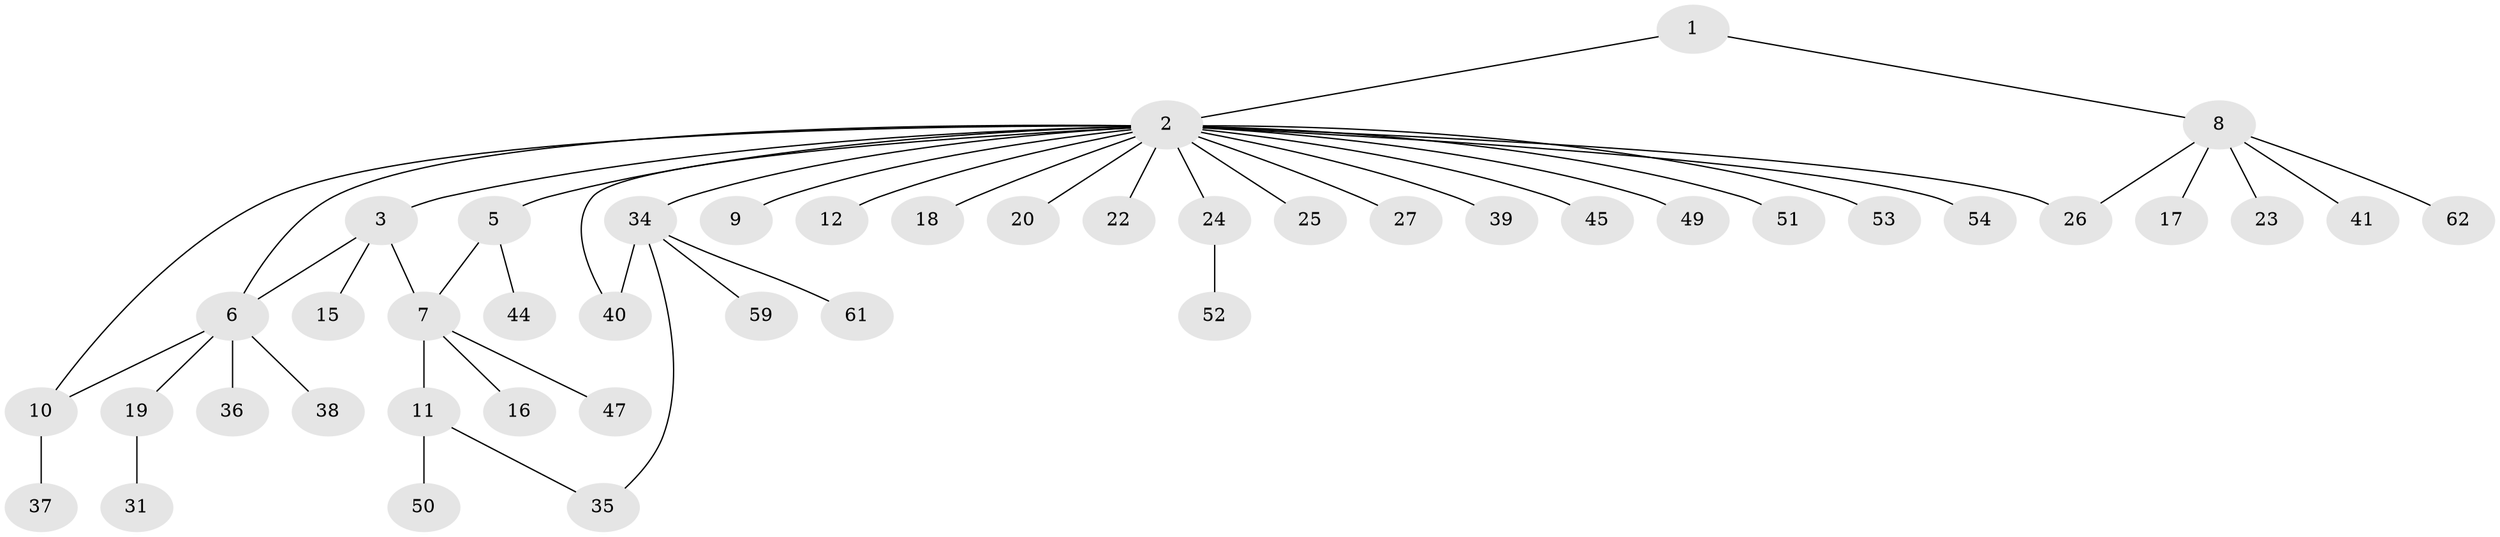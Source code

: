 // Generated by graph-tools (version 1.1) at 2025/51/02/27/25 19:51:59]
// undirected, 44 vertices, 49 edges
graph export_dot {
graph [start="1"]
  node [color=gray90,style=filled];
  1 [super="+60"];
  2 [super="+4"];
  3;
  5 [super="+29"];
  6 [super="+14"];
  7 [super="+58"];
  8 [super="+32"];
  9;
  10 [super="+30"];
  11 [super="+13"];
  12 [super="+21"];
  15 [super="+46"];
  16;
  17;
  18;
  19 [super="+33"];
  20;
  22;
  23 [super="+55"];
  24 [super="+48"];
  25;
  26 [super="+28"];
  27 [super="+43"];
  31;
  34 [super="+57"];
  35;
  36;
  37;
  38;
  39;
  40 [super="+42"];
  41;
  44;
  45;
  47;
  49;
  50 [super="+56"];
  51;
  52;
  53;
  54;
  59;
  61;
  62;
  1 -- 2;
  1 -- 8;
  2 -- 3;
  2 -- 5 [weight=3];
  2 -- 6;
  2 -- 9;
  2 -- 12;
  2 -- 20;
  2 -- 22;
  2 -- 24 [weight=2];
  2 -- 25;
  2 -- 27 [weight=2];
  2 -- 39;
  2 -- 45;
  2 -- 49;
  2 -- 51;
  2 -- 53;
  2 -- 54;
  2 -- 34;
  2 -- 18;
  2 -- 26;
  2 -- 40;
  2 -- 10;
  3 -- 7;
  3 -- 15;
  3 -- 6;
  5 -- 7;
  5 -- 44;
  6 -- 10;
  6 -- 19;
  6 -- 38;
  6 -- 36;
  7 -- 11;
  7 -- 16;
  7 -- 47;
  8 -- 17;
  8 -- 23;
  8 -- 41;
  8 -- 62;
  8 -- 26;
  10 -- 37;
  11 -- 35;
  11 -- 50;
  19 -- 31;
  24 -- 52;
  34 -- 35;
  34 -- 40;
  34 -- 59;
  34 -- 61;
}
